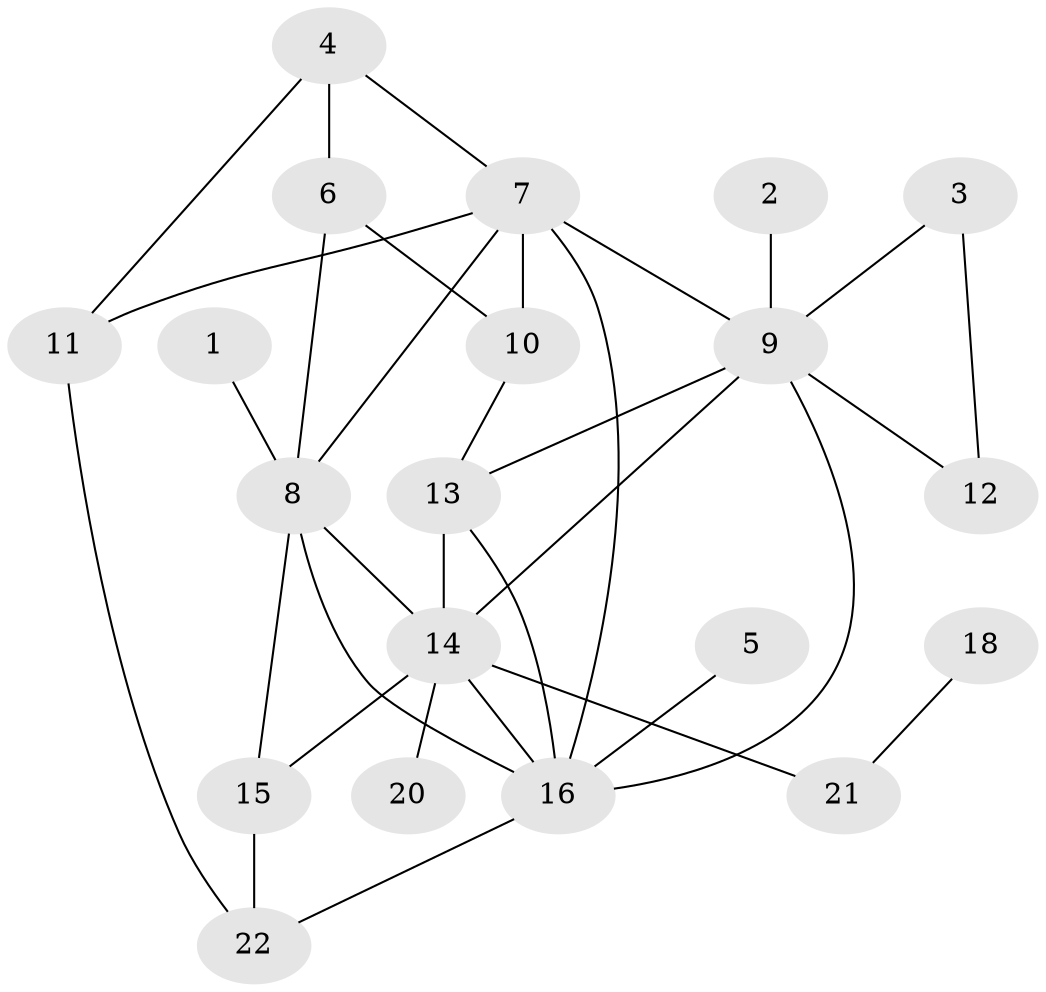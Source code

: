 // original degree distribution, {1: 0.1346153846153846, 2: 0.28846153846153844, 3: 0.28846153846153844, 4: 0.17307692307692307, 7: 0.038461538461538464, 5: 0.038461538461538464, 0: 0.038461538461538464}
// Generated by graph-tools (version 1.1) at 2025/48/03/04/25 22:48:29]
// undirected, 20 vertices, 33 edges
graph export_dot {
  node [color=gray90,style=filled];
  1;
  2;
  3;
  4;
  5;
  6;
  7;
  8;
  9;
  10;
  11;
  12;
  13;
  14;
  15;
  16;
  18;
  20;
  21;
  22;
  1 -- 8 [weight=1.0];
  2 -- 9 [weight=1.0];
  3 -- 9 [weight=1.0];
  3 -- 12 [weight=1.0];
  4 -- 6 [weight=1.0];
  4 -- 7 [weight=1.0];
  4 -- 11 [weight=1.0];
  5 -- 16 [weight=1.0];
  6 -- 8 [weight=2.0];
  6 -- 10 [weight=1.0];
  7 -- 8 [weight=1.0];
  7 -- 9 [weight=1.0];
  7 -- 10 [weight=1.0];
  7 -- 11 [weight=1.0];
  7 -- 16 [weight=2.0];
  8 -- 14 [weight=1.0];
  8 -- 15 [weight=1.0];
  8 -- 16 [weight=2.0];
  9 -- 12 [weight=1.0];
  9 -- 13 [weight=1.0];
  9 -- 14 [weight=1.0];
  9 -- 16 [weight=1.0];
  10 -- 13 [weight=1.0];
  11 -- 22 [weight=1.0];
  13 -- 14 [weight=2.0];
  13 -- 16 [weight=2.0];
  14 -- 15 [weight=1.0];
  14 -- 16 [weight=1.0];
  14 -- 20 [weight=1.0];
  14 -- 21 [weight=1.0];
  15 -- 22 [weight=1.0];
  16 -- 22 [weight=1.0];
  18 -- 21 [weight=1.0];
}
